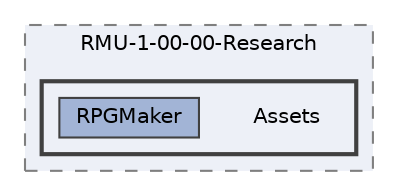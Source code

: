digraph "C:/Users/むずでょ/Documents/Unity Projects/RMU-1-00-00-Research/Assets"
{
 // LATEX_PDF_SIZE
  bgcolor="transparent";
  edge [fontname=Helvetica,fontsize=10,labelfontname=Helvetica,labelfontsize=10];
  node [fontname=Helvetica,fontsize=10,shape=box,height=0.2,width=0.4];
  compound=true
  subgraph clusterdir_e12a1761b7cded1ee7ecc0994e739994 {
    graph [ bgcolor="#edf0f7", pencolor="grey50", label="RMU-1-00-00-Research", fontname=Helvetica,fontsize=10 style="filled,dashed", URL="dir_e12a1761b7cded1ee7ecc0994e739994.html",tooltip=""]
  subgraph clusterdir_6192cdcf4635a5a6c9b27baac22060e0 {
    graph [ bgcolor="#edf0f7", pencolor="grey25", label="", fontname=Helvetica,fontsize=10 style="filled,bold", URL="dir_6192cdcf4635a5a6c9b27baac22060e0.html",tooltip=""]
    dir_6192cdcf4635a5a6c9b27baac22060e0 [shape=plaintext, label="Assets"];
  dir_a3c2bd58a871ab9e3ee182ac794cfc54 [label="RPGMaker", fillcolor="#a2b4d6", color="grey25", style="filled", URL="dir_a3c2bd58a871ab9e3ee182ac794cfc54.html",tooltip=""];
  }
  }
}
